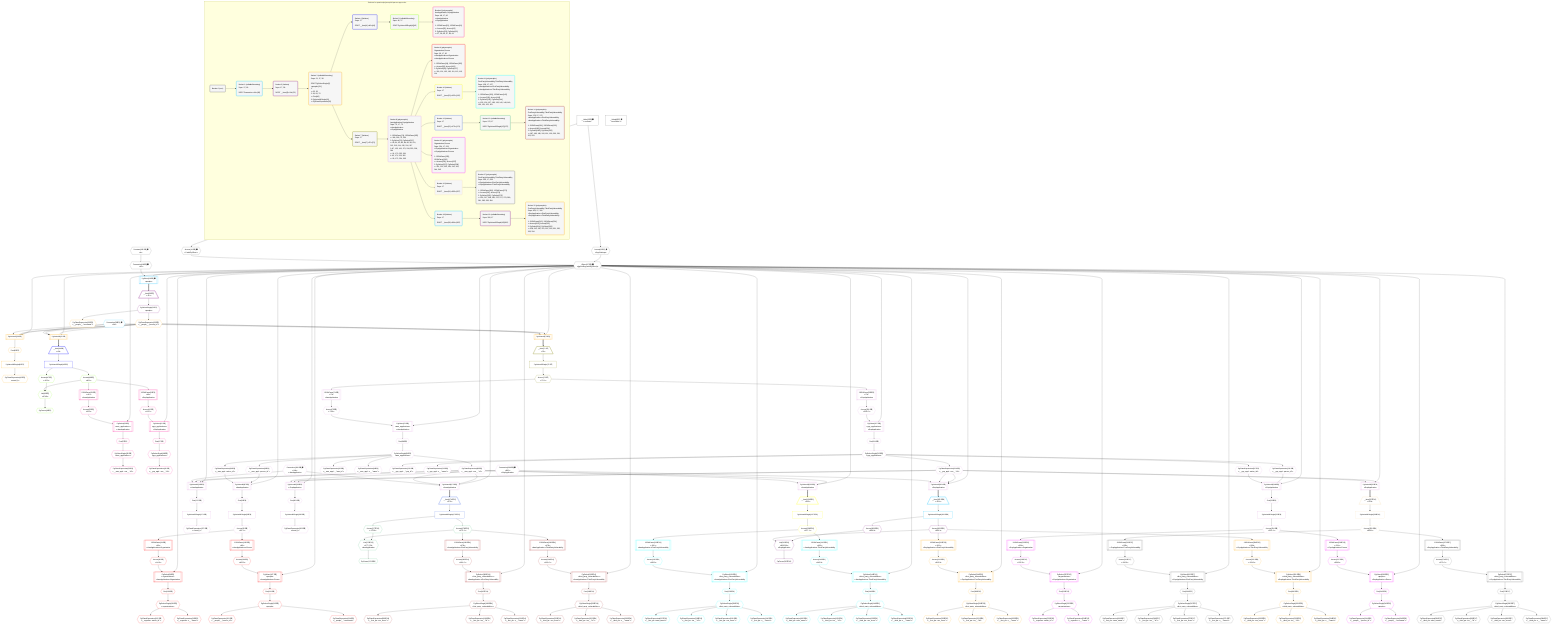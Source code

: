 %%{init: {'themeVariables': { 'fontSize': '12px'}}}%%
graph TD
    classDef path fill:#eee,stroke:#000,color:#000
    classDef plan fill:#fff,stroke-width:1px,color:#000
    classDef itemplan fill:#fff,stroke-width:2px,color:#000
    classDef unbatchedplan fill:#dff,stroke-width:1px,color:#000
    classDef sideeffectplan fill:#fcc,stroke-width:2px,color:#000
    classDef bucket fill:#f6f6f6,color:#000,stroke-width:2px,text-align:left


    %% plan dependencies
    Object17{{"Object[17∈0] ➊<br />ᐸ{pgSettings,withPgClient}ᐳ"}}:::plan
    Access15{{"Access[15∈0] ➊<br />ᐸ2.pgSettingsᐳ"}}:::plan
    Access16{{"Access[16∈0] ➊<br />ᐸ2.withPgClientᐳ"}}:::plan
    Access15 & Access16 --> Object17
    __Value2["__Value[2∈0] ➊<br />ᐸcontextᐳ"]:::plan
    __Value2 --> Access15
    __Value2 --> Access16
    Connection18{{"Connection[18∈0] ➊<br />ᐸ14ᐳ"}}:::plan
    Constant335{{"Constant[335∈0] ➊<br />ᐸ4ᐳ"}}:::plan
    Constant335 --> Connection18
    __Value4["__Value[4∈0] ➊<br />ᐸrootValueᐳ"]:::plan
    PgSelect19[["PgSelect[19∈1] ➊<br />ᐸpeopleᐳ"]]:::plan
    Object17 & Connection18 --> PgSelect19
    Connection38{{"Connection[38∈1] ➊<br />ᐸ34ᐳ"}}:::plan
    __Item20[/"__Item[20∈2]<br />ᐸ19ᐳ"\]:::itemplan
    PgSelect19 ==> __Item20
    PgSelectSingle21{{"PgSelectSingle[21∈2]<br />ᐸpeopleᐳ"}}:::plan
    __Item20 --> PgSelectSingle21
    PgUnionAll39[["PgUnionAll[39∈3]"]]:::plan
    PgClassExpression22{{"PgClassExpression[22∈3]<br />ᐸ__people__.”person_id”ᐳ"}}:::plan
    Object17 & PgClassExpression22 & PgClassExpression22 & Connection38 --> PgUnionAll39
    PgUnionAll43[["PgUnionAll[43∈3]"]]:::plan
    Object17 & PgClassExpression22 & PgClassExpression22 & Connection38 --> PgUnionAll43
    PgUnionAll70[["PgUnionAll[70∈3]"]]:::plan
    Object17 & PgClassExpression22 & PgClassExpression22 & Connection38 --> PgUnionAll70
    PgSelectSingle21 --> PgClassExpression22
    PgClassExpression23{{"PgClassExpression[23∈3]<br />ᐸ__people__.”username”ᐳ"}}:::plan
    PgSelectSingle21 --> PgClassExpression23
    First40{{"First[40∈3]"}}:::plan
    PgUnionAll39 --> First40
    PgUnionAllSingle41["PgUnionAllSingle[41∈3]"]:::plan
    First40 --> PgUnionAllSingle41
    PgClassExpression42{{"PgClassExpression[42∈3]<br />ᐸcount(*)ᐳ"}}:::plan
    PgUnionAllSingle41 --> PgClassExpression42
    __Item44[/"__Item[44∈4]<br />ᐸ43ᐳ"\]:::itemplan
    PgUnionAll43 ==> __Item44
    PgUnionAllSingle45["PgUnionAllSingle[45∈4]"]:::plan
    __Item44 --> PgUnionAllSingle45
    List49{{"List[49∈5]<br />ᐸ47,48ᐳ"}}:::plan
    Access47{{"Access[47∈5]<br />ᐸ45.0ᐳ"}}:::plan
    Access48{{"Access[48∈5]<br />ᐸ45.1ᐳ"}}:::plan
    Access47 & Access48 --> List49
    PgCursor46{{"PgCursor[46∈5]"}}:::plan
    List49 --> PgCursor46
    PgUnionAllSingle45 --> Access47
    PgUnionAllSingle45 --> Access48
    PgSelect53[["PgSelect[53∈6]<br />ᐸaws_applicationsᐳ<br />ᐳAwsApplication"]]:::plan
    Access52{{"Access[52∈6]<br />ᐸ51.0ᐳ"}}:::plan
    Object17 & Access52 --> PgSelect53
    PgSelect63[["PgSelect[63∈6]<br />ᐸgcp_applicationsᐳ<br />ᐳGcpApplication"]]:::plan
    Access62{{"Access[62∈6]<br />ᐸ61.0ᐳ"}}:::plan
    Object17 & Access62 --> PgSelect63
    JSONParse51[["JSONParse[51∈6]<br />ᐸ48ᐳ<br />ᐳAwsApplication"]]:::plan
    Access48 --> JSONParse51
    JSONParse51 --> Access52
    First57{{"First[57∈6]"}}:::plan
    PgSelect53 --> First57
    PgSelectSingle58{{"PgSelectSingle[58∈6]<br />ᐸaws_applicationsᐳ"}}:::plan
    First57 --> PgSelectSingle58
    PgClassExpression59{{"PgClassExpression[59∈6]<br />ᐸ__aws_appl...ons__.”id”ᐳ"}}:::plan
    PgSelectSingle58 --> PgClassExpression59
    JSONParse61[["JSONParse[61∈6]<br />ᐸ48ᐳ<br />ᐳGcpApplication"]]:::plan
    Access48 --> JSONParse61
    JSONParse61 --> Access62
    First67{{"First[67∈6]"}}:::plan
    PgSelect63 --> First67
    PgSelectSingle68{{"PgSelectSingle[68∈6]<br />ᐸgcp_applicationsᐳ"}}:::plan
    First67 --> PgSelectSingle68
    PgClassExpression69{{"PgClassExpression[69∈6]<br />ᐸ__gcp_appl...ons__.”id”ᐳ"}}:::plan
    PgSelectSingle68 --> PgClassExpression69
    __Item71[/"__Item[71∈7]<br />ᐸ70ᐳ"\]:::itemplan
    PgUnionAll70 ==> __Item71
    PgUnionAllSingle72["PgUnionAllSingle[72∈7]"]:::plan
    __Item71 --> PgUnionAllSingle72
    Access73{{"Access[73∈7]<br />ᐸ72.1ᐳ"}}:::plan
    PgUnionAllSingle72 --> Access73
    PgUnionAll169[["PgUnionAll[169∈8]<br />ᐳAwsApplication"]]:::plan
    PgClassExpression83{{"PgClassExpression[83∈8]<br />ᐸ__aws_appl...ons__.”id”ᐳ"}}:::plan
    Connection168{{"Connection[168∈8] ➊<br />ᐸ164ᐳ<br />ᐳAwsApplication"}}:::plan
    Object17 & PgClassExpression83 & PgClassExpression83 & Connection168 --> PgUnionAll169
    PgUnionAll173[["PgUnionAll[173∈8]<br />ᐳAwsApplication"]]:::plan
    Object17 & PgClassExpression83 & PgClassExpression83 & Connection168 --> PgUnionAll173
    PgUnionAll300[["PgUnionAll[300∈8]<br />ᐳGcpApplication"]]:::plan
    PgClassExpression214{{"PgClassExpression[214∈8]<br />ᐸ__gcp_appl...ons__.”id”ᐳ"}}:::plan
    Connection299{{"Connection[299∈8] ➊<br />ᐸ295ᐳ<br />ᐳGcpApplication"}}:::plan
    Object17 & PgClassExpression214 & PgClassExpression214 & Connection299 --> PgUnionAll300
    PgUnionAll304[["PgUnionAll[304∈8]<br />ᐳGcpApplication"]]:::plan
    Object17 & PgClassExpression214 & PgClassExpression214 & Connection299 --> PgUnionAll304
    PgUnionAll87[["PgUnionAll[87∈8]<br />ᐳAwsApplication"]]:::plan
    PgClassExpression85{{"PgClassExpression[85∈8]<br />ᐸ__aws_appl...person_id”ᐳ"}}:::plan
    PgClassExpression86{{"PgClassExpression[86∈8]<br />ᐸ__aws_appl...zation_id”ᐳ"}}:::plan
    Object17 & PgClassExpression85 & PgClassExpression86 --> PgUnionAll87
    PgUnionAll122[["PgUnionAll[122∈8]<br />ᐳAwsApplication"]]:::plan
    Object17 & PgClassExpression83 & PgClassExpression83 --> PgUnionAll122
    PgUnionAll218[["PgUnionAll[218∈8]<br />ᐳGcpApplication"]]:::plan
    PgClassExpression216{{"PgClassExpression[216∈8]<br />ᐸ__gcp_appl...person_id”ᐳ"}}:::plan
    PgClassExpression217{{"PgClassExpression[217∈8]<br />ᐸ__gcp_appl...zation_id”ᐳ"}}:::plan
    Object17 & PgClassExpression216 & PgClassExpression217 --> PgUnionAll218
    PgUnionAll253[["PgUnionAll[253∈8]<br />ᐳGcpApplication"]]:::plan
    Object17 & PgClassExpression214 & PgClassExpression214 --> PgUnionAll253
    PgSelect76[["PgSelect[76∈8]<br />ᐸaws_applicationsᐳ<br />ᐳAwsApplication"]]:::plan
    Access75{{"Access[75∈8]<br />ᐸ74.0ᐳ"}}:::plan
    Object17 & Access75 --> PgSelect76
    PgSelect207[["PgSelect[207∈8]<br />ᐸgcp_applicationsᐳ<br />ᐳGcpApplication"]]:::plan
    Access206{{"Access[206∈8]<br />ᐸ205.0ᐳ"}}:::plan
    Object17 & Access206 --> PgSelect207
    JSONParse74[["JSONParse[74∈8]<br />ᐸ73ᐳ<br />ᐳAwsApplication"]]:::plan
    Access73 --> JSONParse74
    JSONParse74 --> Access75
    First80{{"First[80∈8]"}}:::plan
    PgSelect76 --> First80
    PgSelectSingle81{{"PgSelectSingle[81∈8]<br />ᐸaws_applicationsᐳ"}}:::plan
    First80 --> PgSelectSingle81
    PgClassExpression82{{"PgClassExpression[82∈8]<br />ᐸ__aws_appl..._.”aws_id”ᐳ"}}:::plan
    PgSelectSingle81 --> PgClassExpression82
    PgSelectSingle81 --> PgClassExpression83
    PgClassExpression84{{"PgClassExpression[84∈8]<br />ᐸ__aws_appl...s__.”name”ᐳ"}}:::plan
    PgSelectSingle81 --> PgClassExpression84
    PgSelectSingle81 --> PgClassExpression85
    PgSelectSingle81 --> PgClassExpression86
    First91{{"First[91∈8]"}}:::plan
    PgUnionAll87 --> First91
    PgUnionAllSingle92["PgUnionAllSingle[92∈8]"]:::plan
    First91 --> PgUnionAllSingle92
    Access93{{"Access[93∈8]<br />ᐸ92.1ᐳ"}}:::plan
    PgUnionAllSingle92 --> Access93
    First170{{"First[170∈8]"}}:::plan
    PgUnionAll169 --> First170
    PgUnionAllSingle171["PgUnionAllSingle[171∈8]"]:::plan
    First170 --> PgUnionAllSingle171
    PgClassExpression172{{"PgClassExpression[172∈8]<br />ᐸcount(*)ᐳ"}}:::plan
    PgUnionAllSingle171 --> PgClassExpression172
    JSONParse205[["JSONParse[205∈8]<br />ᐸ73ᐳ<br />ᐳGcpApplication"]]:::plan
    Access73 --> JSONParse205
    JSONParse205 --> Access206
    First211{{"First[211∈8]"}}:::plan
    PgSelect207 --> First211
    PgSelectSingle212{{"PgSelectSingle[212∈8]<br />ᐸgcp_applicationsᐳ"}}:::plan
    First211 --> PgSelectSingle212
    PgClassExpression213{{"PgClassExpression[213∈8]<br />ᐸ__gcp_appl..._.”gcp_id”ᐳ"}}:::plan
    PgSelectSingle212 --> PgClassExpression213
    PgSelectSingle212 --> PgClassExpression214
    PgClassExpression215{{"PgClassExpression[215∈8]<br />ᐸ__gcp_appl...s__.”name”ᐳ"}}:::plan
    PgSelectSingle212 --> PgClassExpression215
    PgSelectSingle212 --> PgClassExpression216
    PgSelectSingle212 --> PgClassExpression217
    First222{{"First[222∈8]"}}:::plan
    PgUnionAll218 --> First222
    PgUnionAllSingle223["PgUnionAllSingle[223∈8]"]:::plan
    First222 --> PgUnionAllSingle223
    Access224{{"Access[224∈8]<br />ᐸ223.1ᐳ"}}:::plan
    PgUnionAllSingle223 --> Access224
    First301{{"First[301∈8]"}}:::plan
    PgUnionAll300 --> First301
    PgUnionAllSingle302["PgUnionAllSingle[302∈8]"]:::plan
    First301 --> PgUnionAllSingle302
    PgClassExpression303{{"PgClassExpression[303∈8]<br />ᐸcount(*)ᐳ"}}:::plan
    PgUnionAllSingle302 --> PgClassExpression303
    PgSelect96[["PgSelect[96∈9]<br />ᐸorganizationsᐳ<br />ᐳAwsApplicationᐳOrganization"]]:::plan
    Access95{{"Access[95∈9]<br />ᐸ94.0ᐳ"}}:::plan
    Object17 & Access95 --> PgSelect96
    PgSelect107[["PgSelect[107∈9]<br />ᐸpeopleᐳ<br />ᐳAwsApplicationᐳPerson"]]:::plan
    Access106{{"Access[106∈9]<br />ᐸ105.0ᐳ"}}:::plan
    Object17 & Access106 --> PgSelect107
    JSONParse94[["JSONParse[94∈9]<br />ᐸ93ᐳ<br />ᐳAwsApplicationᐳOrganization"]]:::plan
    Access93 --> JSONParse94
    JSONParse94 --> Access95
    First100{{"First[100∈9]"}}:::plan
    PgSelect96 --> First100
    PgSelectSingle101{{"PgSelectSingle[101∈9]<br />ᐸorganizationsᐳ"}}:::plan
    First100 --> PgSelectSingle101
    PgClassExpression102{{"PgClassExpression[102∈9]<br />ᐸ__organiza...zation_id”ᐳ"}}:::plan
    PgSelectSingle101 --> PgClassExpression102
    PgClassExpression103{{"PgClassExpression[103∈9]<br />ᐸ__organiza...s__.”name”ᐳ"}}:::plan
    PgSelectSingle101 --> PgClassExpression103
    JSONParse105[["JSONParse[105∈9]<br />ᐸ93ᐳ<br />ᐳAwsApplicationᐳPerson"]]:::plan
    Access93 --> JSONParse105
    JSONParse105 --> Access106
    First111{{"First[111∈9]"}}:::plan
    PgSelect107 --> First111
    PgSelectSingle112{{"PgSelectSingle[112∈9]<br />ᐸpeopleᐳ"}}:::plan
    First111 --> PgSelectSingle112
    PgClassExpression113{{"PgClassExpression[113∈9]<br />ᐸ__people__.”person_id”ᐳ"}}:::plan
    PgSelectSingle112 --> PgClassExpression113
    PgClassExpression114{{"PgClassExpression[114∈9]<br />ᐸ__people__.”username”ᐳ"}}:::plan
    PgSelectSingle112 --> PgClassExpression114
    __Item126[/"__Item[126∈10]<br />ᐸ122ᐳ"\]:::itemplan
    PgUnionAll122 ==> __Item126
    PgUnionAllSingle127["PgUnionAllSingle[127∈10]"]:::plan
    __Item126 --> PgUnionAllSingle127
    Access128{{"Access[128∈10]<br />ᐸ127.1ᐳ"}}:::plan
    PgUnionAllSingle127 --> Access128
    PgSelect131[["PgSelect[131∈11]<br />ᐸfirst_party_vulnerabilitiesᐳ<br />ᐳAwsApplicationᐳFirstPartyVulnerability"]]:::plan
    Access130{{"Access[130∈11]<br />ᐸ129.0ᐳ"}}:::plan
    Object17 & Access130 --> PgSelect131
    PgSelect144[["PgSelect[144∈11]<br />ᐸthird_party_vulnerabilitiesᐳ<br />ᐳAwsApplicationᐳThirdPartyVulnerability"]]:::plan
    Access143{{"Access[143∈11]<br />ᐸ142.0ᐳ"}}:::plan
    Object17 & Access143 --> PgSelect144
    JSONParse129[["JSONParse[129∈11]<br />ᐸ128ᐳ<br />ᐳAwsApplicationᐳFirstPartyVulnerability"]]:::plan
    Access128 --> JSONParse129
    JSONParse129 --> Access130
    First135{{"First[135∈11]"}}:::plan
    PgSelect131 --> First135
    PgSelectSingle136{{"PgSelectSingle[136∈11]<br />ᐸfirst_party_vulnerabilitiesᐳ"}}:::plan
    First135 --> PgSelectSingle136
    PgClassExpression137{{"PgClassExpression[137∈11]<br />ᐸ__first_pa...team_name”ᐳ"}}:::plan
    PgSelectSingle136 --> PgClassExpression137
    PgClassExpression138{{"PgClassExpression[138∈11]<br />ᐸ__first_pa...ies__.”id”ᐳ"}}:::plan
    PgSelectSingle136 --> PgClassExpression138
    PgClassExpression139{{"PgClassExpression[139∈11]<br />ᐸ__first_pa...vss_score”ᐳ"}}:::plan
    PgSelectSingle136 --> PgClassExpression139
    PgClassExpression140{{"PgClassExpression[140∈11]<br />ᐸ__first_pa...s__.”name”ᐳ"}}:::plan
    PgSelectSingle136 --> PgClassExpression140
    JSONParse142[["JSONParse[142∈11]<br />ᐸ128ᐳ<br />ᐳAwsApplicationᐳThirdPartyVulnerability"]]:::plan
    Access128 --> JSONParse142
    JSONParse142 --> Access143
    First148{{"First[148∈11]"}}:::plan
    PgSelect144 --> First148
    PgSelectSingle149{{"PgSelectSingle[149∈11]<br />ᐸthird_party_vulnerabilitiesᐳ"}}:::plan
    First148 --> PgSelectSingle149
    PgClassExpression150{{"PgClassExpression[150∈11]<br />ᐸ__third_pa...ndor_name”ᐳ"}}:::plan
    PgSelectSingle149 --> PgClassExpression150
    PgClassExpression151{{"PgClassExpression[151∈11]<br />ᐸ__third_pa...ies__.”id”ᐳ"}}:::plan
    PgSelectSingle149 --> PgClassExpression151
    PgClassExpression152{{"PgClassExpression[152∈11]<br />ᐸ__third_pa...vss_score”ᐳ"}}:::plan
    PgSelectSingle149 --> PgClassExpression152
    PgClassExpression153{{"PgClassExpression[153∈11]<br />ᐸ__third_pa...s__.”name”ᐳ"}}:::plan
    PgSelectSingle149 --> PgClassExpression153
    __Item174[/"__Item[174∈12]<br />ᐸ173ᐳ"\]:::itemplan
    PgUnionAll173 ==> __Item174
    PgUnionAllSingle175["PgUnionAllSingle[175∈12]"]:::plan
    __Item174 --> PgUnionAllSingle175
    List179{{"List[179∈13]<br />ᐸ177,178ᐳ<br />ᐳAwsApplication"}}:::plan
    Access177{{"Access[177∈13]<br />ᐸ175.0ᐳ"}}:::plan
    Access178{{"Access[178∈13]<br />ᐸ175.1ᐳ"}}:::plan
    Access177 & Access178 --> List179
    PgCursor176{{"PgCursor[176∈13]"}}:::plan
    List179 --> PgCursor176
    PgUnionAllSingle175 --> Access177
    PgUnionAllSingle175 --> Access178
    PgSelect183[["PgSelect[183∈14]<br />ᐸfirst_party_vulnerabilitiesᐳ<br />ᐳAwsApplicationᐳFirstPartyVulnerability"]]:::plan
    Access182{{"Access[182∈14]<br />ᐸ181.0ᐳ"}}:::plan
    Object17 & Access182 --> PgSelect183
    PgSelect195[["PgSelect[195∈14]<br />ᐸthird_party_vulnerabilitiesᐳ<br />ᐳAwsApplicationᐳThirdPartyVulnerability"]]:::plan
    Access194{{"Access[194∈14]<br />ᐸ193.0ᐳ"}}:::plan
    Object17 & Access194 --> PgSelect195
    JSONParse181[["JSONParse[181∈14]<br />ᐸ178ᐳ<br />ᐳAwsApplicationᐳFirstPartyVulnerability"]]:::plan
    Access178 --> JSONParse181
    JSONParse181 --> Access182
    First187{{"First[187∈14]"}}:::plan
    PgSelect183 --> First187
    PgSelectSingle188{{"PgSelectSingle[188∈14]<br />ᐸfirst_party_vulnerabilitiesᐳ"}}:::plan
    First187 --> PgSelectSingle188
    PgClassExpression189{{"PgClassExpression[189∈14]<br />ᐸ__first_pa...vss_score”ᐳ"}}:::plan
    PgSelectSingle188 --> PgClassExpression189
    PgClassExpression190{{"PgClassExpression[190∈14]<br />ᐸ__first_pa...ies__.”id”ᐳ"}}:::plan
    PgSelectSingle188 --> PgClassExpression190
    PgClassExpression191{{"PgClassExpression[191∈14]<br />ᐸ__first_pa...s__.”name”ᐳ"}}:::plan
    PgSelectSingle188 --> PgClassExpression191
    JSONParse193[["JSONParse[193∈14]<br />ᐸ178ᐳ<br />ᐳAwsApplicationᐳThirdPartyVulnerability"]]:::plan
    Access178 --> JSONParse193
    JSONParse193 --> Access194
    First199{{"First[199∈14]"}}:::plan
    PgSelect195 --> First199
    PgSelectSingle200{{"PgSelectSingle[200∈14]<br />ᐸthird_party_vulnerabilitiesᐳ"}}:::plan
    First199 --> PgSelectSingle200
    PgClassExpression201{{"PgClassExpression[201∈14]<br />ᐸ__third_pa...vss_score”ᐳ"}}:::plan
    PgSelectSingle200 --> PgClassExpression201
    PgClassExpression202{{"PgClassExpression[202∈14]<br />ᐸ__third_pa...ies__.”id”ᐳ"}}:::plan
    PgSelectSingle200 --> PgClassExpression202
    PgClassExpression203{{"PgClassExpression[203∈14]<br />ᐸ__third_pa...s__.”name”ᐳ"}}:::plan
    PgSelectSingle200 --> PgClassExpression203
    PgSelect227[["PgSelect[227∈15]<br />ᐸorganizationsᐳ<br />ᐳGcpApplicationᐳOrganization"]]:::plan
    Access226{{"Access[226∈15]<br />ᐸ225.0ᐳ"}}:::plan
    Object17 & Access226 --> PgSelect227
    PgSelect238[["PgSelect[238∈15]<br />ᐸpeopleᐳ<br />ᐳGcpApplicationᐳPerson"]]:::plan
    Access237{{"Access[237∈15]<br />ᐸ236.0ᐳ"}}:::plan
    Object17 & Access237 --> PgSelect238
    JSONParse225[["JSONParse[225∈15]<br />ᐸ224ᐳ<br />ᐳGcpApplicationᐳOrganization"]]:::plan
    Access224 --> JSONParse225
    JSONParse225 --> Access226
    First231{{"First[231∈15]"}}:::plan
    PgSelect227 --> First231
    PgSelectSingle232{{"PgSelectSingle[232∈15]<br />ᐸorganizationsᐳ"}}:::plan
    First231 --> PgSelectSingle232
    PgClassExpression233{{"PgClassExpression[233∈15]<br />ᐸ__organiza...zation_id”ᐳ"}}:::plan
    PgSelectSingle232 --> PgClassExpression233
    PgClassExpression234{{"PgClassExpression[234∈15]<br />ᐸ__organiza...s__.”name”ᐳ"}}:::plan
    PgSelectSingle232 --> PgClassExpression234
    JSONParse236[["JSONParse[236∈15]<br />ᐸ224ᐳ<br />ᐳGcpApplicationᐳPerson"]]:::plan
    Access224 --> JSONParse236
    JSONParse236 --> Access237
    First242{{"First[242∈15]"}}:::plan
    PgSelect238 --> First242
    PgSelectSingle243{{"PgSelectSingle[243∈15]<br />ᐸpeopleᐳ"}}:::plan
    First242 --> PgSelectSingle243
    PgClassExpression244{{"PgClassExpression[244∈15]<br />ᐸ__people__.”person_id”ᐳ"}}:::plan
    PgSelectSingle243 --> PgClassExpression244
    PgClassExpression245{{"PgClassExpression[245∈15]<br />ᐸ__people__.”username”ᐳ"}}:::plan
    PgSelectSingle243 --> PgClassExpression245
    __Item257[/"__Item[257∈16]<br />ᐸ253ᐳ"\]:::itemplan
    PgUnionAll253 ==> __Item257
    PgUnionAllSingle258["PgUnionAllSingle[258∈16]"]:::plan
    __Item257 --> PgUnionAllSingle258
    Access259{{"Access[259∈16]<br />ᐸ258.1ᐳ"}}:::plan
    PgUnionAllSingle258 --> Access259
    PgSelect262[["PgSelect[262∈17]<br />ᐸfirst_party_vulnerabilitiesᐳ<br />ᐳGcpApplicationᐳFirstPartyVulnerability"]]:::plan
    Access261{{"Access[261∈17]<br />ᐸ260.0ᐳ"}}:::plan
    Object17 & Access261 --> PgSelect262
    PgSelect275[["PgSelect[275∈17]<br />ᐸthird_party_vulnerabilitiesᐳ<br />ᐳGcpApplicationᐳThirdPartyVulnerability"]]:::plan
    Access274{{"Access[274∈17]<br />ᐸ273.0ᐳ"}}:::plan
    Object17 & Access274 --> PgSelect275
    JSONParse260[["JSONParse[260∈17]<br />ᐸ259ᐳ<br />ᐳGcpApplicationᐳFirstPartyVulnerability"]]:::plan
    Access259 --> JSONParse260
    JSONParse260 --> Access261
    First266{{"First[266∈17]"}}:::plan
    PgSelect262 --> First266
    PgSelectSingle267{{"PgSelectSingle[267∈17]<br />ᐸfirst_party_vulnerabilitiesᐳ"}}:::plan
    First266 --> PgSelectSingle267
    PgClassExpression268{{"PgClassExpression[268∈17]<br />ᐸ__first_pa...team_name”ᐳ"}}:::plan
    PgSelectSingle267 --> PgClassExpression268
    PgClassExpression269{{"PgClassExpression[269∈17]<br />ᐸ__first_pa...ies__.”id”ᐳ"}}:::plan
    PgSelectSingle267 --> PgClassExpression269
    PgClassExpression270{{"PgClassExpression[270∈17]<br />ᐸ__first_pa...vss_score”ᐳ"}}:::plan
    PgSelectSingle267 --> PgClassExpression270
    PgClassExpression271{{"PgClassExpression[271∈17]<br />ᐸ__first_pa...s__.”name”ᐳ"}}:::plan
    PgSelectSingle267 --> PgClassExpression271
    JSONParse273[["JSONParse[273∈17]<br />ᐸ259ᐳ<br />ᐳGcpApplicationᐳThirdPartyVulnerability"]]:::plan
    Access259 --> JSONParse273
    JSONParse273 --> Access274
    First279{{"First[279∈17]"}}:::plan
    PgSelect275 --> First279
    PgSelectSingle280{{"PgSelectSingle[280∈17]<br />ᐸthird_party_vulnerabilitiesᐳ"}}:::plan
    First279 --> PgSelectSingle280
    PgClassExpression281{{"PgClassExpression[281∈17]<br />ᐸ__third_pa...ndor_name”ᐳ"}}:::plan
    PgSelectSingle280 --> PgClassExpression281
    PgClassExpression282{{"PgClassExpression[282∈17]<br />ᐸ__third_pa...ies__.”id”ᐳ"}}:::plan
    PgSelectSingle280 --> PgClassExpression282
    PgClassExpression283{{"PgClassExpression[283∈17]<br />ᐸ__third_pa...vss_score”ᐳ"}}:::plan
    PgSelectSingle280 --> PgClassExpression283
    PgClassExpression284{{"PgClassExpression[284∈17]<br />ᐸ__third_pa...s__.”name”ᐳ"}}:::plan
    PgSelectSingle280 --> PgClassExpression284
    __Item305[/"__Item[305∈18]<br />ᐸ304ᐳ"\]:::itemplan
    PgUnionAll304 ==> __Item305
    PgUnionAllSingle306["PgUnionAllSingle[306∈18]"]:::plan
    __Item305 --> PgUnionAllSingle306
    List310{{"List[310∈19]<br />ᐸ308,309ᐳ<br />ᐳGcpApplication"}}:::plan
    Access308{{"Access[308∈19]<br />ᐸ306.0ᐳ"}}:::plan
    Access309{{"Access[309∈19]<br />ᐸ306.1ᐳ"}}:::plan
    Access308 & Access309 --> List310
    PgCursor307{{"PgCursor[307∈19]"}}:::plan
    List310 --> PgCursor307
    PgUnionAllSingle306 --> Access308
    PgUnionAllSingle306 --> Access309
    PgSelect314[["PgSelect[314∈20]<br />ᐸfirst_party_vulnerabilitiesᐳ<br />ᐳGcpApplicationᐳFirstPartyVulnerability"]]:::plan
    Access313{{"Access[313∈20]<br />ᐸ312.0ᐳ"}}:::plan
    Object17 & Access313 --> PgSelect314
    PgSelect326[["PgSelect[326∈20]<br />ᐸthird_party_vulnerabilitiesᐳ<br />ᐳGcpApplicationᐳThirdPartyVulnerability"]]:::plan
    Access325{{"Access[325∈20]<br />ᐸ324.0ᐳ"}}:::plan
    Object17 & Access325 --> PgSelect326
    JSONParse312[["JSONParse[312∈20]<br />ᐸ309ᐳ<br />ᐳGcpApplicationᐳFirstPartyVulnerability"]]:::plan
    Access309 --> JSONParse312
    JSONParse312 --> Access313
    First318{{"First[318∈20]"}}:::plan
    PgSelect314 --> First318
    PgSelectSingle319{{"PgSelectSingle[319∈20]<br />ᐸfirst_party_vulnerabilitiesᐳ"}}:::plan
    First318 --> PgSelectSingle319
    PgClassExpression320{{"PgClassExpression[320∈20]<br />ᐸ__first_pa...vss_score”ᐳ"}}:::plan
    PgSelectSingle319 --> PgClassExpression320
    PgClassExpression321{{"PgClassExpression[321∈20]<br />ᐸ__first_pa...ies__.”id”ᐳ"}}:::plan
    PgSelectSingle319 --> PgClassExpression321
    PgClassExpression322{{"PgClassExpression[322∈20]<br />ᐸ__first_pa...s__.”name”ᐳ"}}:::plan
    PgSelectSingle319 --> PgClassExpression322
    JSONParse324[["JSONParse[324∈20]<br />ᐸ309ᐳ<br />ᐳGcpApplicationᐳThirdPartyVulnerability"]]:::plan
    Access309 --> JSONParse324
    JSONParse324 --> Access325
    First330{{"First[330∈20]"}}:::plan
    PgSelect326 --> First330
    PgSelectSingle331{{"PgSelectSingle[331∈20]<br />ᐸthird_party_vulnerabilitiesᐳ"}}:::plan
    First330 --> PgSelectSingle331
    PgClassExpression332{{"PgClassExpression[332∈20]<br />ᐸ__third_pa...vss_score”ᐳ"}}:::plan
    PgSelectSingle331 --> PgClassExpression332
    PgClassExpression333{{"PgClassExpression[333∈20]<br />ᐸ__third_pa...ies__.”id”ᐳ"}}:::plan
    PgSelectSingle331 --> PgClassExpression333
    PgClassExpression334{{"PgClassExpression[334∈20]<br />ᐸ__third_pa...s__.”name”ᐳ"}}:::plan
    PgSelectSingle331 --> PgClassExpression334

    %% define steps

    subgraph "Buckets for queries/polymorphic/person-app-vulns"
    Bucket0("Bucket 0 (root)"):::bucket
    classDef bucket0 stroke:#696969
    class Bucket0,__Value2,__Value4,Access15,Access16,Object17,Connection18,Constant335 bucket0
    Bucket1("Bucket 1 (nullableBoundary)<br />Deps: 17, 18<br /><br />ROOT Connectionᐸ14ᐳ[18]"):::bucket
    classDef bucket1 stroke:#00bfff
    class Bucket1,PgSelect19,Connection38 bucket1
    Bucket2("Bucket 2 (listItem)<br />Deps: 17, 38<br /><br />ROOT __Item{2}ᐸ19ᐳ[20]"):::bucket
    classDef bucket2 stroke:#7f007f
    class Bucket2,__Item20,PgSelectSingle21 bucket2
    Bucket3("Bucket 3 (nullableBoundary)<br />Deps: 21, 17, 38<br /><br />ROOT PgSelectSingle{2}ᐸpeopleᐳ[21]<br />1: <br />ᐳ: 22, 23<br />2: 39, 43, 70<br />ᐳ: First[40]<br />3: PgUnionAllSingle[41]<br />ᐳ: PgClassExpression[42]"):::bucket
    classDef bucket3 stroke:#ffa500
    class Bucket3,PgClassExpression22,PgClassExpression23,PgUnionAll39,First40,PgUnionAllSingle41,PgClassExpression42,PgUnionAll43,PgUnionAll70 bucket3
    Bucket4("Bucket 4 (listItem)<br />Deps: 17<br /><br />ROOT __Item{4}ᐸ43ᐳ[44]"):::bucket
    classDef bucket4 stroke:#0000ff
    class Bucket4,__Item44,PgUnionAllSingle45 bucket4
    Bucket5("Bucket 5 (nullableBoundary)<br />Deps: 45, 17<br /><br />ROOT PgUnionAllSingle{4}[45]"):::bucket
    classDef bucket5 stroke:#7fff00
    class Bucket5,PgCursor46,Access47,Access48,List49 bucket5
    Bucket6("Bucket 6 (polymorphic)<br />AwsApplication,GcpApplication<br />Deps: 48, 17, 45<br />ᐳAwsApplication<br />ᐳGcpApplication<br /><br />1: JSONParse[51], JSONParse[61]<br />ᐳ: Access[52], Access[62]<br />2: PgSelect[53], PgSelect[63]<br />ᐳ: 57, 58, 59, 67, 68, 69"):::bucket
    classDef bucket6 stroke:#ff1493
    class Bucket6,JSONParse51,Access52,PgSelect53,First57,PgSelectSingle58,PgClassExpression59,JSONParse61,Access62,PgSelect63,First67,PgSelectSingle68,PgClassExpression69 bucket6
    Bucket7("Bucket 7 (listItem)<br />Deps: 17<br /><br />ROOT __Item{7}ᐸ70ᐳ[71]"):::bucket
    classDef bucket7 stroke:#808000
    class Bucket7,__Item71,PgUnionAllSingle72,Access73 bucket7
    Bucket8("Bucket 8 (polymorphic)<br />AwsApplication,GcpApplication<br />Deps: 73, 17, 72<br />ᐳAwsApplication<br />ᐳGcpApplication<br /><br />1: JSONParse[74], JSONParse[205]<br />ᐳ: 168, 299, 75, 206<br />2: PgSelect[76], PgSelect[207]<br />ᐳ: 80, 81, 82, 83, 84, 85, 86, 211, 212, 213, 214, 215, 216, 217<br />3: 87, 122, 169, 173, 218, 253, 300, 304<br />ᐳ: 91, 170, 222, 301<br />4: 92, 171, 223, 302<br />ᐳ: 93, 172, 224, 303"):::bucket
    classDef bucket8 stroke:#dda0dd
    class Bucket8,JSONParse74,Access75,PgSelect76,First80,PgSelectSingle81,PgClassExpression82,PgClassExpression83,PgClassExpression84,PgClassExpression85,PgClassExpression86,PgUnionAll87,First91,PgUnionAllSingle92,Access93,PgUnionAll122,Connection168,PgUnionAll169,First170,PgUnionAllSingle171,PgClassExpression172,PgUnionAll173,JSONParse205,Access206,PgSelect207,First211,PgSelectSingle212,PgClassExpression213,PgClassExpression214,PgClassExpression215,PgClassExpression216,PgClassExpression217,PgUnionAll218,First222,PgUnionAllSingle223,Access224,PgUnionAll253,Connection299,PgUnionAll300,First301,PgUnionAllSingle302,PgClassExpression303,PgUnionAll304 bucket8
    Bucket9("Bucket 9 (polymorphic)<br />Organization,Person<br />Deps: 93, 17, 92<br />ᐳAwsApplicationᐳOrganization<br />ᐳAwsApplicationᐳPerson<br /><br />1: JSONParse[94], JSONParse[105]<br />ᐳ: Access[95], Access[106]<br />2: PgSelect[96], PgSelect[107]<br />ᐳ: 100, 101, 102, 103, 111, 112, 113, 114"):::bucket
    classDef bucket9 stroke:#ff0000
    class Bucket9,JSONParse94,Access95,PgSelect96,First100,PgSelectSingle101,PgClassExpression102,PgClassExpression103,JSONParse105,Access106,PgSelect107,First111,PgSelectSingle112,PgClassExpression113,PgClassExpression114 bucket9
    Bucket10("Bucket 10 (listItem)<br />Deps: 17<br /><br />ROOT __Item{10}ᐸ122ᐳ[126]"):::bucket
    classDef bucket10 stroke:#ffff00
    class Bucket10,__Item126,PgUnionAllSingle127,Access128 bucket10
    Bucket11("Bucket 11 (polymorphic)<br />FirstPartyVulnerability,ThirdPartyVulnerability<br />Deps: 128, 17, 127<br />ᐳAwsApplicationᐳFirstPartyVulnerability<br />ᐳAwsApplicationᐳThirdPartyVulnerability<br /><br />1: JSONParse[129], JSONParse[142]<br />ᐳ: Access[130], Access[143]<br />2: PgSelect[131], PgSelect[144]<br />ᐳ: 135, 136, 137, 138, 139, 140, 148, 149, 150, 151, 152, 153"):::bucket
    classDef bucket11 stroke:#00ffff
    class Bucket11,JSONParse129,Access130,PgSelect131,First135,PgSelectSingle136,PgClassExpression137,PgClassExpression138,PgClassExpression139,PgClassExpression140,JSONParse142,Access143,PgSelect144,First148,PgSelectSingle149,PgClassExpression150,PgClassExpression151,PgClassExpression152,PgClassExpression153 bucket11
    Bucket12("Bucket 12 (listItem)<br />Deps: 17<br /><br />ROOT __Item{12}ᐸ173ᐳ[174]"):::bucket
    classDef bucket12 stroke:#4169e1
    class Bucket12,__Item174,PgUnionAllSingle175 bucket12
    Bucket13("Bucket 13 (nullableBoundary)<br />Deps: 175, 17<br /><br />ROOT PgUnionAllSingle{12}[175]"):::bucket
    classDef bucket13 stroke:#3cb371
    class Bucket13,PgCursor176,Access177,Access178,List179 bucket13
    Bucket14("Bucket 14 (polymorphic)<br />FirstPartyVulnerability,ThirdPartyVulnerability<br />Deps: 178, 17, 175<br />ᐳAwsApplicationᐳFirstPartyVulnerability<br />ᐳAwsApplicationᐳThirdPartyVulnerability<br /><br />1: JSONParse[181], JSONParse[193]<br />ᐳ: Access[182], Access[194]<br />2: PgSelect[183], PgSelect[195]<br />ᐳ: 187, 188, 189, 190, 191, 199, 200, 201, 202, 203"):::bucket
    classDef bucket14 stroke:#a52a2a
    class Bucket14,JSONParse181,Access182,PgSelect183,First187,PgSelectSingle188,PgClassExpression189,PgClassExpression190,PgClassExpression191,JSONParse193,Access194,PgSelect195,First199,PgSelectSingle200,PgClassExpression201,PgClassExpression202,PgClassExpression203 bucket14
    Bucket15("Bucket 15 (polymorphic)<br />Organization,Person<br />Deps: 224, 17, 223<br />ᐳGcpApplicationᐳOrganization<br />ᐳGcpApplicationᐳPerson<br /><br />1: JSONParse[225], JSONParse[236]<br />ᐳ: Access[226], Access[237]<br />2: PgSelect[227], PgSelect[238]<br />ᐳ: 231, 232, 233, 234, 242, 243, 244, 245"):::bucket
    classDef bucket15 stroke:#ff00ff
    class Bucket15,JSONParse225,Access226,PgSelect227,First231,PgSelectSingle232,PgClassExpression233,PgClassExpression234,JSONParse236,Access237,PgSelect238,First242,PgSelectSingle243,PgClassExpression244,PgClassExpression245 bucket15
    Bucket16("Bucket 16 (listItem)<br />Deps: 17<br /><br />ROOT __Item{16}ᐸ253ᐳ[257]"):::bucket
    classDef bucket16 stroke:#f5deb3
    class Bucket16,__Item257,PgUnionAllSingle258,Access259 bucket16
    Bucket17("Bucket 17 (polymorphic)<br />FirstPartyVulnerability,ThirdPartyVulnerability<br />Deps: 259, 17, 258<br />ᐳGcpApplicationᐳFirstPartyVulnerability<br />ᐳGcpApplicationᐳThirdPartyVulnerability<br /><br />1: JSONParse[260], JSONParse[273]<br />ᐳ: Access[261], Access[274]<br />2: PgSelect[262], PgSelect[275]<br />ᐳ: 266, 267, 268, 269, 270, 271, 279, 280, 281, 282, 283, 284"):::bucket
    classDef bucket17 stroke:#696969
    class Bucket17,JSONParse260,Access261,PgSelect262,First266,PgSelectSingle267,PgClassExpression268,PgClassExpression269,PgClassExpression270,PgClassExpression271,JSONParse273,Access274,PgSelect275,First279,PgSelectSingle280,PgClassExpression281,PgClassExpression282,PgClassExpression283,PgClassExpression284 bucket17
    Bucket18("Bucket 18 (listItem)<br />Deps: 17<br /><br />ROOT __Item{18}ᐸ304ᐳ[305]"):::bucket
    classDef bucket18 stroke:#00bfff
    class Bucket18,__Item305,PgUnionAllSingle306 bucket18
    Bucket19("Bucket 19 (nullableBoundary)<br />Deps: 306, 17<br /><br />ROOT PgUnionAllSingle{18}[306]"):::bucket
    classDef bucket19 stroke:#7f007f
    class Bucket19,PgCursor307,Access308,Access309,List310 bucket19
    Bucket20("Bucket 20 (polymorphic)<br />FirstPartyVulnerability,ThirdPartyVulnerability<br />Deps: 309, 17, 306<br />ᐳGcpApplicationᐳFirstPartyVulnerability<br />ᐳGcpApplicationᐳThirdPartyVulnerability<br /><br />1: JSONParse[312], JSONParse[324]<br />ᐳ: Access[313], Access[325]<br />2: PgSelect[314], PgSelect[326]<br />ᐳ: 318, 319, 320, 321, 322, 330, 331, 332, 333, 334"):::bucket
    classDef bucket20 stroke:#ffa500
    class Bucket20,JSONParse312,Access313,PgSelect314,First318,PgSelectSingle319,PgClassExpression320,PgClassExpression321,PgClassExpression322,JSONParse324,Access325,PgSelect326,First330,PgSelectSingle331,PgClassExpression332,PgClassExpression333,PgClassExpression334 bucket20
    Bucket0 --> Bucket1
    Bucket1 --> Bucket2
    Bucket2 --> Bucket3
    Bucket3 --> Bucket4 & Bucket7
    Bucket4 --> Bucket5
    Bucket5 --> Bucket6
    Bucket7 --> Bucket8
    Bucket8 --> Bucket9 & Bucket10 & Bucket12 & Bucket15 & Bucket16 & Bucket18
    Bucket10 --> Bucket11
    Bucket12 --> Bucket13
    Bucket13 --> Bucket14
    Bucket16 --> Bucket17
    Bucket18 --> Bucket19
    Bucket19 --> Bucket20
    end